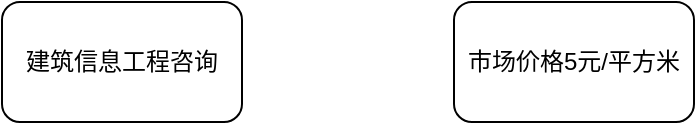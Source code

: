 <mxfile version="14.9.5" type="github">
  <diagram id="MgygslrTmQnIvuTTrmRZ" name="Page-1">
    <mxGraphModel dx="1293" dy="700" grid="1" gridSize="10" guides="1" tooltips="1" connect="1" arrows="1" fold="1" page="1" pageScale="1" pageWidth="827" pageHeight="1169" math="0" shadow="0">
      <root>
        <mxCell id="0" />
        <mxCell id="1" parent="0" />
        <mxCell id="sz0qDTGmKt2krswzqvD6-1" value="建筑信息工程咨询" style="rounded=1;whiteSpace=wrap;html=1;" vertex="1" parent="1">
          <mxGeometry x="294" y="120" width="120" height="60" as="geometry" />
        </mxCell>
        <mxCell id="sz0qDTGmKt2krswzqvD6-2" value="市场价格5元/平方米" style="rounded=1;whiteSpace=wrap;html=1;" vertex="1" parent="1">
          <mxGeometry x="520" y="120" width="120" height="60" as="geometry" />
        </mxCell>
      </root>
    </mxGraphModel>
  </diagram>
</mxfile>

